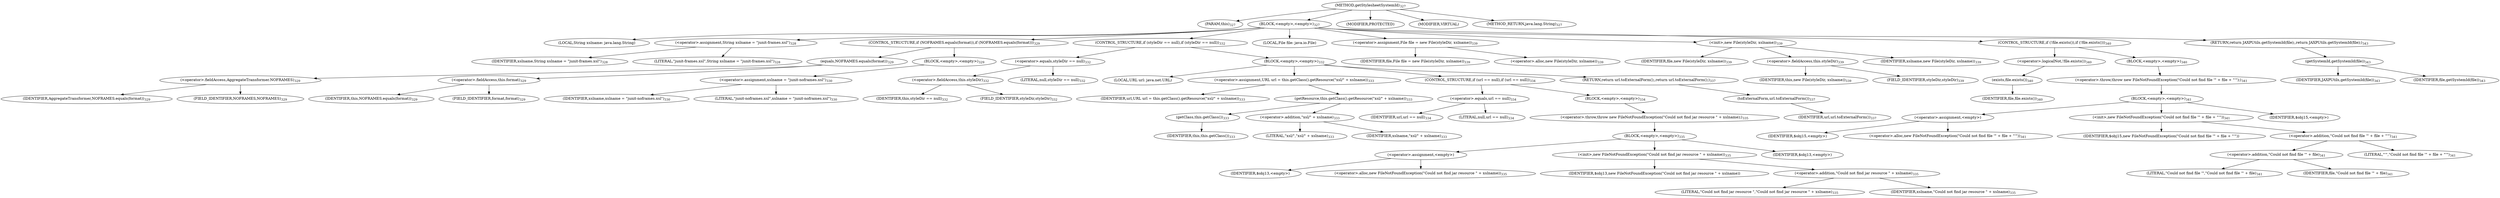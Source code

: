 digraph "getStylesheetSystemId" {  
"613" [label = <(METHOD,getStylesheetSystemId)<SUB>327</SUB>> ]
"44" [label = <(PARAM,this)<SUB>327</SUB>> ]
"614" [label = <(BLOCK,&lt;empty&gt;,&lt;empty&gt;)<SUB>327</SUB>> ]
"615" [label = <(LOCAL,String xslname: java.lang.String)> ]
"616" [label = <(&lt;operator&gt;.assignment,String xslname = &quot;junit-frames.xsl&quot;)<SUB>328</SUB>> ]
"617" [label = <(IDENTIFIER,xslname,String xslname = &quot;junit-frames.xsl&quot;)<SUB>328</SUB>> ]
"618" [label = <(LITERAL,&quot;junit-frames.xsl&quot;,String xslname = &quot;junit-frames.xsl&quot;)<SUB>328</SUB>> ]
"619" [label = <(CONTROL_STRUCTURE,if (NOFRAMES.equals(format)),if (NOFRAMES.equals(format)))<SUB>329</SUB>> ]
"620" [label = <(equals,NOFRAMES.equals(format))<SUB>329</SUB>> ]
"621" [label = <(&lt;operator&gt;.fieldAccess,AggregateTransformer.NOFRAMES)<SUB>329</SUB>> ]
"622" [label = <(IDENTIFIER,AggregateTransformer,NOFRAMES.equals(format))<SUB>329</SUB>> ]
"623" [label = <(FIELD_IDENTIFIER,NOFRAMES,NOFRAMES)<SUB>329</SUB>> ]
"624" [label = <(&lt;operator&gt;.fieldAccess,this.format)<SUB>329</SUB>> ]
"625" [label = <(IDENTIFIER,this,NOFRAMES.equals(format))<SUB>329</SUB>> ]
"626" [label = <(FIELD_IDENTIFIER,format,format)<SUB>329</SUB>> ]
"627" [label = <(BLOCK,&lt;empty&gt;,&lt;empty&gt;)<SUB>329</SUB>> ]
"628" [label = <(&lt;operator&gt;.assignment,xslname = &quot;junit-noframes.xsl&quot;)<SUB>330</SUB>> ]
"629" [label = <(IDENTIFIER,xslname,xslname = &quot;junit-noframes.xsl&quot;)<SUB>330</SUB>> ]
"630" [label = <(LITERAL,&quot;junit-noframes.xsl&quot;,xslname = &quot;junit-noframes.xsl&quot;)<SUB>330</SUB>> ]
"631" [label = <(CONTROL_STRUCTURE,if (styleDir == null),if (styleDir == null))<SUB>332</SUB>> ]
"632" [label = <(&lt;operator&gt;.equals,styleDir == null)<SUB>332</SUB>> ]
"633" [label = <(&lt;operator&gt;.fieldAccess,this.styleDir)<SUB>332</SUB>> ]
"634" [label = <(IDENTIFIER,this,styleDir == null)<SUB>332</SUB>> ]
"635" [label = <(FIELD_IDENTIFIER,styleDir,styleDir)<SUB>332</SUB>> ]
"636" [label = <(LITERAL,null,styleDir == null)<SUB>332</SUB>> ]
"637" [label = <(BLOCK,&lt;empty&gt;,&lt;empty&gt;)<SUB>332</SUB>> ]
"638" [label = <(LOCAL,URL url: java.net.URL)> ]
"639" [label = <(&lt;operator&gt;.assignment,URL url = this.getClass().getResource(&quot;xsl/&quot; + xslname))<SUB>333</SUB>> ]
"640" [label = <(IDENTIFIER,url,URL url = this.getClass().getResource(&quot;xsl/&quot; + xslname))<SUB>333</SUB>> ]
"641" [label = <(getResource,this.getClass().getResource(&quot;xsl/&quot; + xslname))<SUB>333</SUB>> ]
"642" [label = <(getClass,this.getClass())<SUB>333</SUB>> ]
"43" [label = <(IDENTIFIER,this,this.getClass())<SUB>333</SUB>> ]
"643" [label = <(&lt;operator&gt;.addition,&quot;xsl/&quot; + xslname)<SUB>333</SUB>> ]
"644" [label = <(LITERAL,&quot;xsl/&quot;,&quot;xsl/&quot; + xslname)<SUB>333</SUB>> ]
"645" [label = <(IDENTIFIER,xslname,&quot;xsl/&quot; + xslname)<SUB>333</SUB>> ]
"646" [label = <(CONTROL_STRUCTURE,if (url == null),if (url == null))<SUB>334</SUB>> ]
"647" [label = <(&lt;operator&gt;.equals,url == null)<SUB>334</SUB>> ]
"648" [label = <(IDENTIFIER,url,url == null)<SUB>334</SUB>> ]
"649" [label = <(LITERAL,null,url == null)<SUB>334</SUB>> ]
"650" [label = <(BLOCK,&lt;empty&gt;,&lt;empty&gt;)<SUB>334</SUB>> ]
"651" [label = <(&lt;operator&gt;.throw,throw new FileNotFoundException(&quot;Could not find jar resource &quot; + xslname);)<SUB>335</SUB>> ]
"652" [label = <(BLOCK,&lt;empty&gt;,&lt;empty&gt;)<SUB>335</SUB>> ]
"653" [label = <(&lt;operator&gt;.assignment,&lt;empty&gt;)> ]
"654" [label = <(IDENTIFIER,$obj13,&lt;empty&gt;)> ]
"655" [label = <(&lt;operator&gt;.alloc,new FileNotFoundException(&quot;Could not find jar resource &quot; + xslname))<SUB>335</SUB>> ]
"656" [label = <(&lt;init&gt;,new FileNotFoundException(&quot;Could not find jar resource &quot; + xslname))<SUB>335</SUB>> ]
"657" [label = <(IDENTIFIER,$obj13,new FileNotFoundException(&quot;Could not find jar resource &quot; + xslname))> ]
"658" [label = <(&lt;operator&gt;.addition,&quot;Could not find jar resource &quot; + xslname)<SUB>335</SUB>> ]
"659" [label = <(LITERAL,&quot;Could not find jar resource &quot;,&quot;Could not find jar resource &quot; + xslname)<SUB>335</SUB>> ]
"660" [label = <(IDENTIFIER,xslname,&quot;Could not find jar resource &quot; + xslname)<SUB>335</SUB>> ]
"661" [label = <(IDENTIFIER,$obj13,&lt;empty&gt;)> ]
"662" [label = <(RETURN,return url.toExternalForm();,return url.toExternalForm();)<SUB>337</SUB>> ]
"663" [label = <(toExternalForm,url.toExternalForm())<SUB>337</SUB>> ]
"664" [label = <(IDENTIFIER,url,url.toExternalForm())<SUB>337</SUB>> ]
"46" [label = <(LOCAL,File file: java.io.File)> ]
"665" [label = <(&lt;operator&gt;.assignment,File file = new File(styleDir, xslname))<SUB>339</SUB>> ]
"666" [label = <(IDENTIFIER,file,File file = new File(styleDir, xslname))<SUB>339</SUB>> ]
"667" [label = <(&lt;operator&gt;.alloc,new File(styleDir, xslname))<SUB>339</SUB>> ]
"668" [label = <(&lt;init&gt;,new File(styleDir, xslname))<SUB>339</SUB>> ]
"45" [label = <(IDENTIFIER,file,new File(styleDir, xslname))<SUB>339</SUB>> ]
"669" [label = <(&lt;operator&gt;.fieldAccess,this.styleDir)<SUB>339</SUB>> ]
"670" [label = <(IDENTIFIER,this,new File(styleDir, xslname))<SUB>339</SUB>> ]
"671" [label = <(FIELD_IDENTIFIER,styleDir,styleDir)<SUB>339</SUB>> ]
"672" [label = <(IDENTIFIER,xslname,new File(styleDir, xslname))<SUB>339</SUB>> ]
"673" [label = <(CONTROL_STRUCTURE,if (!file.exists()),if (!file.exists()))<SUB>340</SUB>> ]
"674" [label = <(&lt;operator&gt;.logicalNot,!file.exists())<SUB>340</SUB>> ]
"675" [label = <(exists,file.exists())<SUB>340</SUB>> ]
"676" [label = <(IDENTIFIER,file,file.exists())<SUB>340</SUB>> ]
"677" [label = <(BLOCK,&lt;empty&gt;,&lt;empty&gt;)<SUB>340</SUB>> ]
"678" [label = <(&lt;operator&gt;.throw,throw new FileNotFoundException(&quot;Could not find file '&quot; + file + &quot;'&quot;);)<SUB>341</SUB>> ]
"679" [label = <(BLOCK,&lt;empty&gt;,&lt;empty&gt;)<SUB>341</SUB>> ]
"680" [label = <(&lt;operator&gt;.assignment,&lt;empty&gt;)> ]
"681" [label = <(IDENTIFIER,$obj15,&lt;empty&gt;)> ]
"682" [label = <(&lt;operator&gt;.alloc,new FileNotFoundException(&quot;Could not find file '&quot; + file + &quot;'&quot;))<SUB>341</SUB>> ]
"683" [label = <(&lt;init&gt;,new FileNotFoundException(&quot;Could not find file '&quot; + file + &quot;'&quot;))<SUB>341</SUB>> ]
"684" [label = <(IDENTIFIER,$obj15,new FileNotFoundException(&quot;Could not find file '&quot; + file + &quot;'&quot;))> ]
"685" [label = <(&lt;operator&gt;.addition,&quot;Could not find file '&quot; + file + &quot;'&quot;)<SUB>341</SUB>> ]
"686" [label = <(&lt;operator&gt;.addition,&quot;Could not find file '&quot; + file)<SUB>341</SUB>> ]
"687" [label = <(LITERAL,&quot;Could not find file '&quot;,&quot;Could not find file '&quot; + file)<SUB>341</SUB>> ]
"688" [label = <(IDENTIFIER,file,&quot;Could not find file '&quot; + file)<SUB>341</SUB>> ]
"689" [label = <(LITERAL,&quot;'&quot;,&quot;Could not find file '&quot; + file + &quot;'&quot;)<SUB>341</SUB>> ]
"690" [label = <(IDENTIFIER,$obj15,&lt;empty&gt;)> ]
"691" [label = <(RETURN,return JAXPUtils.getSystemId(file);,return JAXPUtils.getSystemId(file);)<SUB>343</SUB>> ]
"692" [label = <(getSystemId,getSystemId(file))<SUB>343</SUB>> ]
"693" [label = <(IDENTIFIER,JAXPUtils,getSystemId(file))<SUB>343</SUB>> ]
"694" [label = <(IDENTIFIER,file,getSystemId(file))<SUB>343</SUB>> ]
"695" [label = <(MODIFIER,PROTECTED)> ]
"696" [label = <(MODIFIER,VIRTUAL)> ]
"697" [label = <(METHOD_RETURN,java.lang.String)<SUB>327</SUB>> ]
  "613" -> "44" 
  "613" -> "614" 
  "613" -> "695" 
  "613" -> "696" 
  "613" -> "697" 
  "614" -> "615" 
  "614" -> "616" 
  "614" -> "619" 
  "614" -> "631" 
  "614" -> "46" 
  "614" -> "665" 
  "614" -> "668" 
  "614" -> "673" 
  "614" -> "691" 
  "616" -> "617" 
  "616" -> "618" 
  "619" -> "620" 
  "619" -> "627" 
  "620" -> "621" 
  "620" -> "624" 
  "621" -> "622" 
  "621" -> "623" 
  "624" -> "625" 
  "624" -> "626" 
  "627" -> "628" 
  "628" -> "629" 
  "628" -> "630" 
  "631" -> "632" 
  "631" -> "637" 
  "632" -> "633" 
  "632" -> "636" 
  "633" -> "634" 
  "633" -> "635" 
  "637" -> "638" 
  "637" -> "639" 
  "637" -> "646" 
  "637" -> "662" 
  "639" -> "640" 
  "639" -> "641" 
  "641" -> "642" 
  "641" -> "643" 
  "642" -> "43" 
  "643" -> "644" 
  "643" -> "645" 
  "646" -> "647" 
  "646" -> "650" 
  "647" -> "648" 
  "647" -> "649" 
  "650" -> "651" 
  "651" -> "652" 
  "652" -> "653" 
  "652" -> "656" 
  "652" -> "661" 
  "653" -> "654" 
  "653" -> "655" 
  "656" -> "657" 
  "656" -> "658" 
  "658" -> "659" 
  "658" -> "660" 
  "662" -> "663" 
  "663" -> "664" 
  "665" -> "666" 
  "665" -> "667" 
  "668" -> "45" 
  "668" -> "669" 
  "668" -> "672" 
  "669" -> "670" 
  "669" -> "671" 
  "673" -> "674" 
  "673" -> "677" 
  "674" -> "675" 
  "675" -> "676" 
  "677" -> "678" 
  "678" -> "679" 
  "679" -> "680" 
  "679" -> "683" 
  "679" -> "690" 
  "680" -> "681" 
  "680" -> "682" 
  "683" -> "684" 
  "683" -> "685" 
  "685" -> "686" 
  "685" -> "689" 
  "686" -> "687" 
  "686" -> "688" 
  "691" -> "692" 
  "692" -> "693" 
  "692" -> "694" 
}
